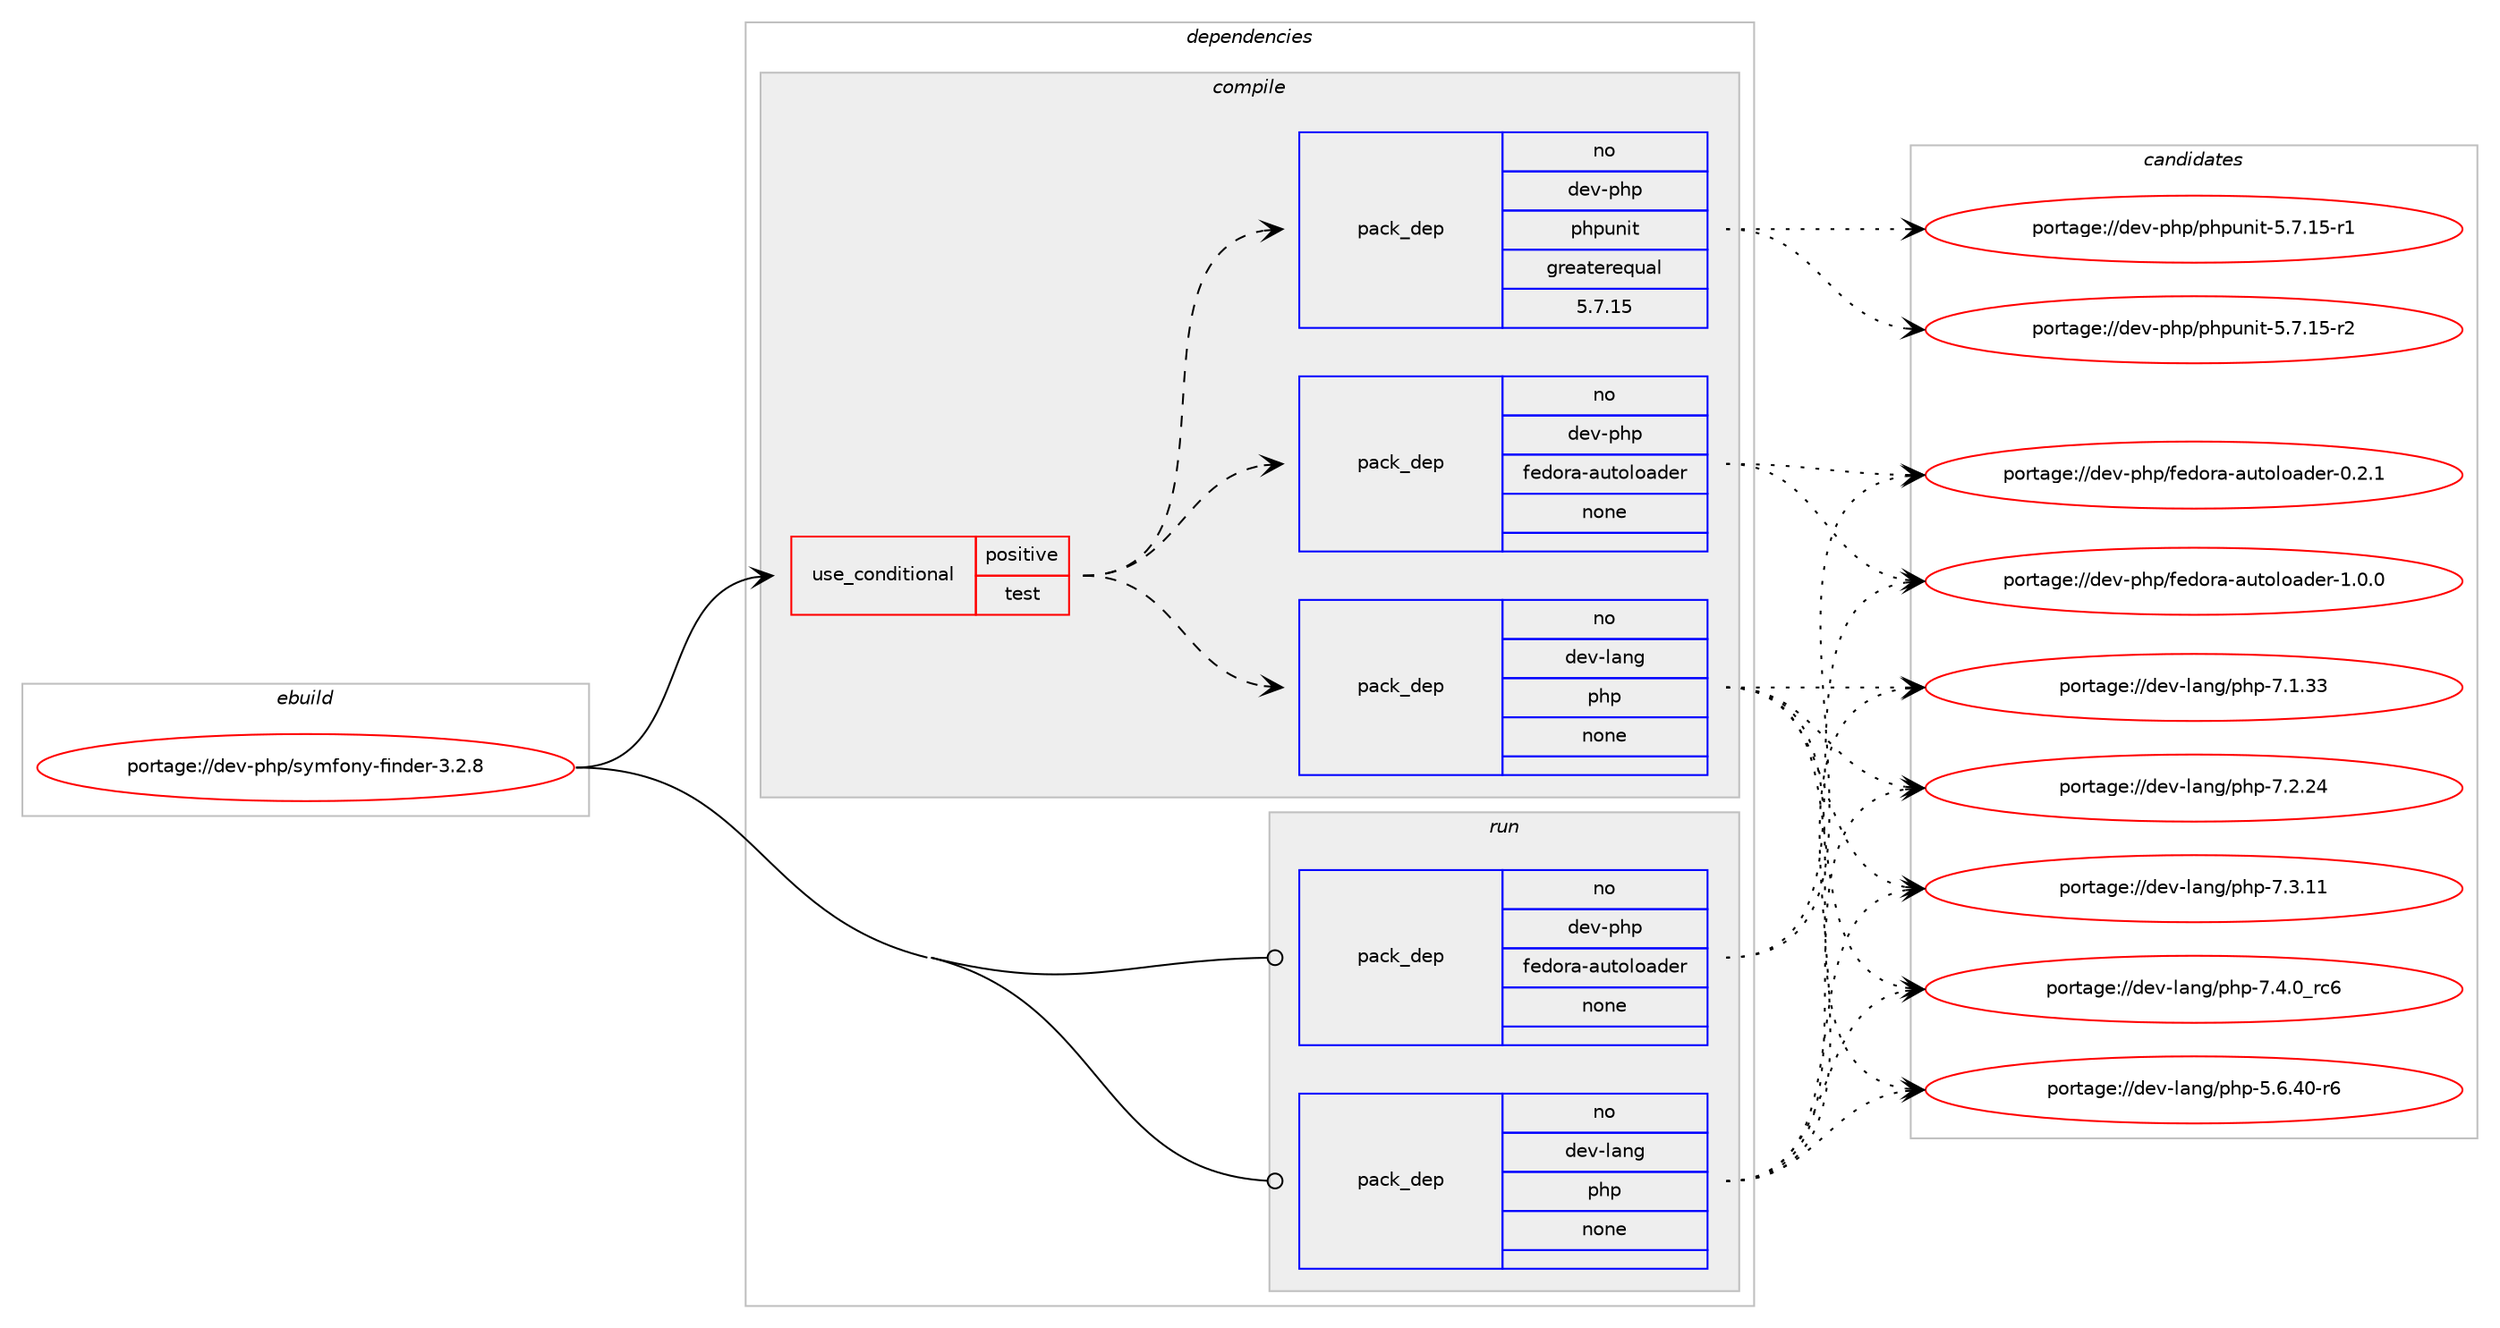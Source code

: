 digraph prolog {

# *************
# Graph options
# *************

newrank=true;
concentrate=true;
compound=true;
graph [rankdir=LR,fontname=Helvetica,fontsize=10,ranksep=1.5];#, ranksep=2.5, nodesep=0.2];
edge  [arrowhead=vee];
node  [fontname=Helvetica,fontsize=10];

# **********
# The ebuild
# **********

subgraph cluster_leftcol {
color=gray;
rank=same;
label=<<i>ebuild</i>>;
id [label="portage://dev-php/symfony-finder-3.2.8", color=red, width=4, href="../dev-php/symfony-finder-3.2.8.svg"];
}

# ****************
# The dependencies
# ****************

subgraph cluster_midcol {
color=gray;
label=<<i>dependencies</i>>;
subgraph cluster_compile {
fillcolor="#eeeeee";
style=filled;
label=<<i>compile</i>>;
subgraph cond24764 {
dependency127045 [label=<<TABLE BORDER="0" CELLBORDER="1" CELLSPACING="0" CELLPADDING="4"><TR><TD ROWSPAN="3" CELLPADDING="10">use_conditional</TD></TR><TR><TD>positive</TD></TR><TR><TD>test</TD></TR></TABLE>>, shape=none, color=red];
subgraph pack98984 {
dependency127046 [label=<<TABLE BORDER="0" CELLBORDER="1" CELLSPACING="0" CELLPADDING="4" WIDTH="220"><TR><TD ROWSPAN="6" CELLPADDING="30">pack_dep</TD></TR><TR><TD WIDTH="110">no</TD></TR><TR><TD>dev-lang</TD></TR><TR><TD>php</TD></TR><TR><TD>none</TD></TR><TR><TD></TD></TR></TABLE>>, shape=none, color=blue];
}
dependency127045:e -> dependency127046:w [weight=20,style="dashed",arrowhead="vee"];
subgraph pack98985 {
dependency127047 [label=<<TABLE BORDER="0" CELLBORDER="1" CELLSPACING="0" CELLPADDING="4" WIDTH="220"><TR><TD ROWSPAN="6" CELLPADDING="30">pack_dep</TD></TR><TR><TD WIDTH="110">no</TD></TR><TR><TD>dev-php</TD></TR><TR><TD>fedora-autoloader</TD></TR><TR><TD>none</TD></TR><TR><TD></TD></TR></TABLE>>, shape=none, color=blue];
}
dependency127045:e -> dependency127047:w [weight=20,style="dashed",arrowhead="vee"];
subgraph pack98986 {
dependency127048 [label=<<TABLE BORDER="0" CELLBORDER="1" CELLSPACING="0" CELLPADDING="4" WIDTH="220"><TR><TD ROWSPAN="6" CELLPADDING="30">pack_dep</TD></TR><TR><TD WIDTH="110">no</TD></TR><TR><TD>dev-php</TD></TR><TR><TD>phpunit</TD></TR><TR><TD>greaterequal</TD></TR><TR><TD>5.7.15</TD></TR></TABLE>>, shape=none, color=blue];
}
dependency127045:e -> dependency127048:w [weight=20,style="dashed",arrowhead="vee"];
}
id:e -> dependency127045:w [weight=20,style="solid",arrowhead="vee"];
}
subgraph cluster_compileandrun {
fillcolor="#eeeeee";
style=filled;
label=<<i>compile and run</i>>;
}
subgraph cluster_run {
fillcolor="#eeeeee";
style=filled;
label=<<i>run</i>>;
subgraph pack98987 {
dependency127049 [label=<<TABLE BORDER="0" CELLBORDER="1" CELLSPACING="0" CELLPADDING="4" WIDTH="220"><TR><TD ROWSPAN="6" CELLPADDING="30">pack_dep</TD></TR><TR><TD WIDTH="110">no</TD></TR><TR><TD>dev-lang</TD></TR><TR><TD>php</TD></TR><TR><TD>none</TD></TR><TR><TD></TD></TR></TABLE>>, shape=none, color=blue];
}
id:e -> dependency127049:w [weight=20,style="solid",arrowhead="odot"];
subgraph pack98988 {
dependency127050 [label=<<TABLE BORDER="0" CELLBORDER="1" CELLSPACING="0" CELLPADDING="4" WIDTH="220"><TR><TD ROWSPAN="6" CELLPADDING="30">pack_dep</TD></TR><TR><TD WIDTH="110">no</TD></TR><TR><TD>dev-php</TD></TR><TR><TD>fedora-autoloader</TD></TR><TR><TD>none</TD></TR><TR><TD></TD></TR></TABLE>>, shape=none, color=blue];
}
id:e -> dependency127050:w [weight=20,style="solid",arrowhead="odot"];
}
}

# **************
# The candidates
# **************

subgraph cluster_choices {
rank=same;
color=gray;
label=<<i>candidates</i>>;

subgraph choice98984 {
color=black;
nodesep=1;
choiceportage100101118451089711010347112104112455346544652484511454 [label="portage://dev-lang/php-5.6.40-r6", color=red, width=4,href="../dev-lang/php-5.6.40-r6.svg"];
choiceportage10010111845108971101034711210411245554649465151 [label="portage://dev-lang/php-7.1.33", color=red, width=4,href="../dev-lang/php-7.1.33.svg"];
choiceportage10010111845108971101034711210411245554650465052 [label="portage://dev-lang/php-7.2.24", color=red, width=4,href="../dev-lang/php-7.2.24.svg"];
choiceportage10010111845108971101034711210411245554651464949 [label="portage://dev-lang/php-7.3.11", color=red, width=4,href="../dev-lang/php-7.3.11.svg"];
choiceportage100101118451089711010347112104112455546524648951149954 [label="portage://dev-lang/php-7.4.0_rc6", color=red, width=4,href="../dev-lang/php-7.4.0_rc6.svg"];
dependency127046:e -> choiceportage100101118451089711010347112104112455346544652484511454:w [style=dotted,weight="100"];
dependency127046:e -> choiceportage10010111845108971101034711210411245554649465151:w [style=dotted,weight="100"];
dependency127046:e -> choiceportage10010111845108971101034711210411245554650465052:w [style=dotted,weight="100"];
dependency127046:e -> choiceportage10010111845108971101034711210411245554651464949:w [style=dotted,weight="100"];
dependency127046:e -> choiceportage100101118451089711010347112104112455546524648951149954:w [style=dotted,weight="100"];
}
subgraph choice98985 {
color=black;
nodesep=1;
choiceportage100101118451121041124710210110011111497459711711611110811197100101114454846504649 [label="portage://dev-php/fedora-autoloader-0.2.1", color=red, width=4,href="../dev-php/fedora-autoloader-0.2.1.svg"];
choiceportage100101118451121041124710210110011111497459711711611110811197100101114454946484648 [label="portage://dev-php/fedora-autoloader-1.0.0", color=red, width=4,href="../dev-php/fedora-autoloader-1.0.0.svg"];
dependency127047:e -> choiceportage100101118451121041124710210110011111497459711711611110811197100101114454846504649:w [style=dotted,weight="100"];
dependency127047:e -> choiceportage100101118451121041124710210110011111497459711711611110811197100101114454946484648:w [style=dotted,weight="100"];
}
subgraph choice98986 {
color=black;
nodesep=1;
choiceportage1001011184511210411247112104112117110105116455346554649534511449 [label="portage://dev-php/phpunit-5.7.15-r1", color=red, width=4,href="../dev-php/phpunit-5.7.15-r1.svg"];
choiceportage1001011184511210411247112104112117110105116455346554649534511450 [label="portage://dev-php/phpunit-5.7.15-r2", color=red, width=4,href="../dev-php/phpunit-5.7.15-r2.svg"];
dependency127048:e -> choiceportage1001011184511210411247112104112117110105116455346554649534511449:w [style=dotted,weight="100"];
dependency127048:e -> choiceportage1001011184511210411247112104112117110105116455346554649534511450:w [style=dotted,weight="100"];
}
subgraph choice98987 {
color=black;
nodesep=1;
choiceportage100101118451089711010347112104112455346544652484511454 [label="portage://dev-lang/php-5.6.40-r6", color=red, width=4,href="../dev-lang/php-5.6.40-r6.svg"];
choiceportage10010111845108971101034711210411245554649465151 [label="portage://dev-lang/php-7.1.33", color=red, width=4,href="../dev-lang/php-7.1.33.svg"];
choiceportage10010111845108971101034711210411245554650465052 [label="portage://dev-lang/php-7.2.24", color=red, width=4,href="../dev-lang/php-7.2.24.svg"];
choiceportage10010111845108971101034711210411245554651464949 [label="portage://dev-lang/php-7.3.11", color=red, width=4,href="../dev-lang/php-7.3.11.svg"];
choiceportage100101118451089711010347112104112455546524648951149954 [label="portage://dev-lang/php-7.4.0_rc6", color=red, width=4,href="../dev-lang/php-7.4.0_rc6.svg"];
dependency127049:e -> choiceportage100101118451089711010347112104112455346544652484511454:w [style=dotted,weight="100"];
dependency127049:e -> choiceportage10010111845108971101034711210411245554649465151:w [style=dotted,weight="100"];
dependency127049:e -> choiceportage10010111845108971101034711210411245554650465052:w [style=dotted,weight="100"];
dependency127049:e -> choiceportage10010111845108971101034711210411245554651464949:w [style=dotted,weight="100"];
dependency127049:e -> choiceportage100101118451089711010347112104112455546524648951149954:w [style=dotted,weight="100"];
}
subgraph choice98988 {
color=black;
nodesep=1;
choiceportage100101118451121041124710210110011111497459711711611110811197100101114454846504649 [label="portage://dev-php/fedora-autoloader-0.2.1", color=red, width=4,href="../dev-php/fedora-autoloader-0.2.1.svg"];
choiceportage100101118451121041124710210110011111497459711711611110811197100101114454946484648 [label="portage://dev-php/fedora-autoloader-1.0.0", color=red, width=4,href="../dev-php/fedora-autoloader-1.0.0.svg"];
dependency127050:e -> choiceportage100101118451121041124710210110011111497459711711611110811197100101114454846504649:w [style=dotted,weight="100"];
dependency127050:e -> choiceportage100101118451121041124710210110011111497459711711611110811197100101114454946484648:w [style=dotted,weight="100"];
}
}

}
